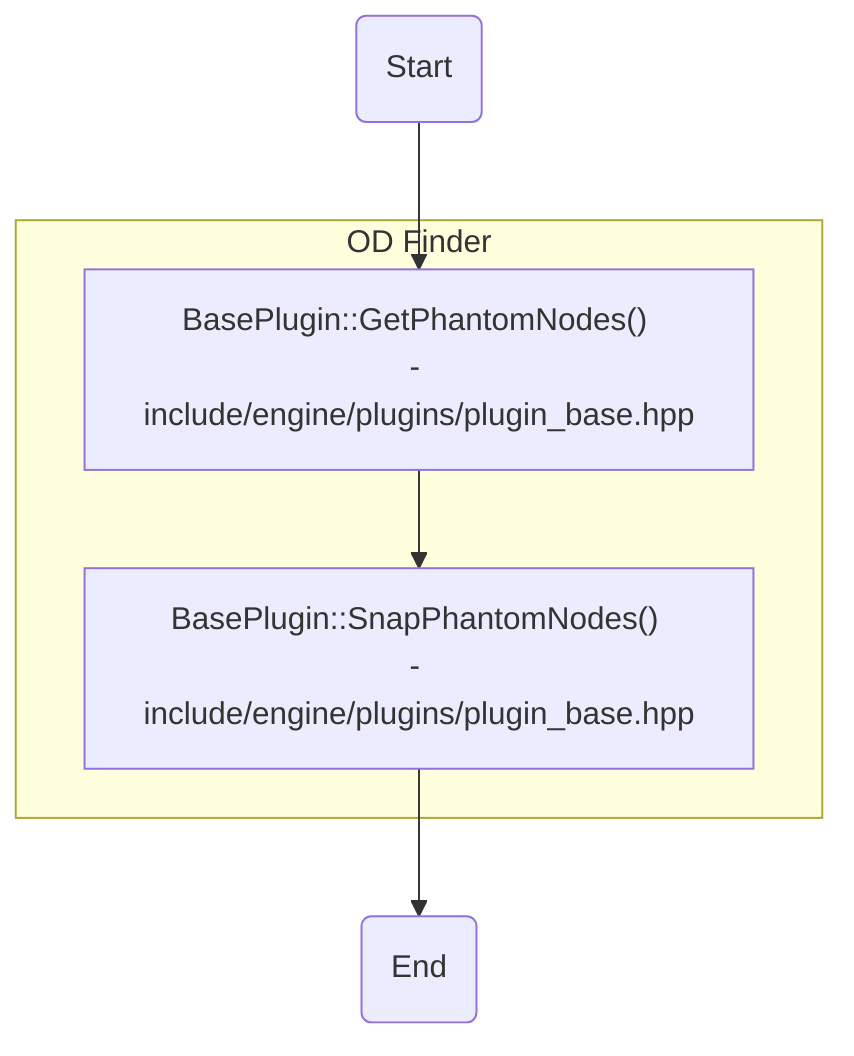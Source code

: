 %% Call below command to convert .mmd to .png
%%  Adjust -w or -H if necessary
%% mmdc -p puppeteer-config.json -i od_flow_chart.mmd -o od_flow_chart.mmd.png

%%```mermaid
graph TD

Start("Start") --> GetPhantomNodes["BasePlugin::GetPhantomNodes() <p></p>- include/engine/plugins/plugin_base.hpp"]

subgraph OD Finder
GetPhantomNodes --> SnapPhantomNodes["BasePlugin::SnapPhantomNodes() <p></p>- include/engine/plugins/plugin_base.hpp"]
end

SnapPhantomNodes --> End("End")

%%```